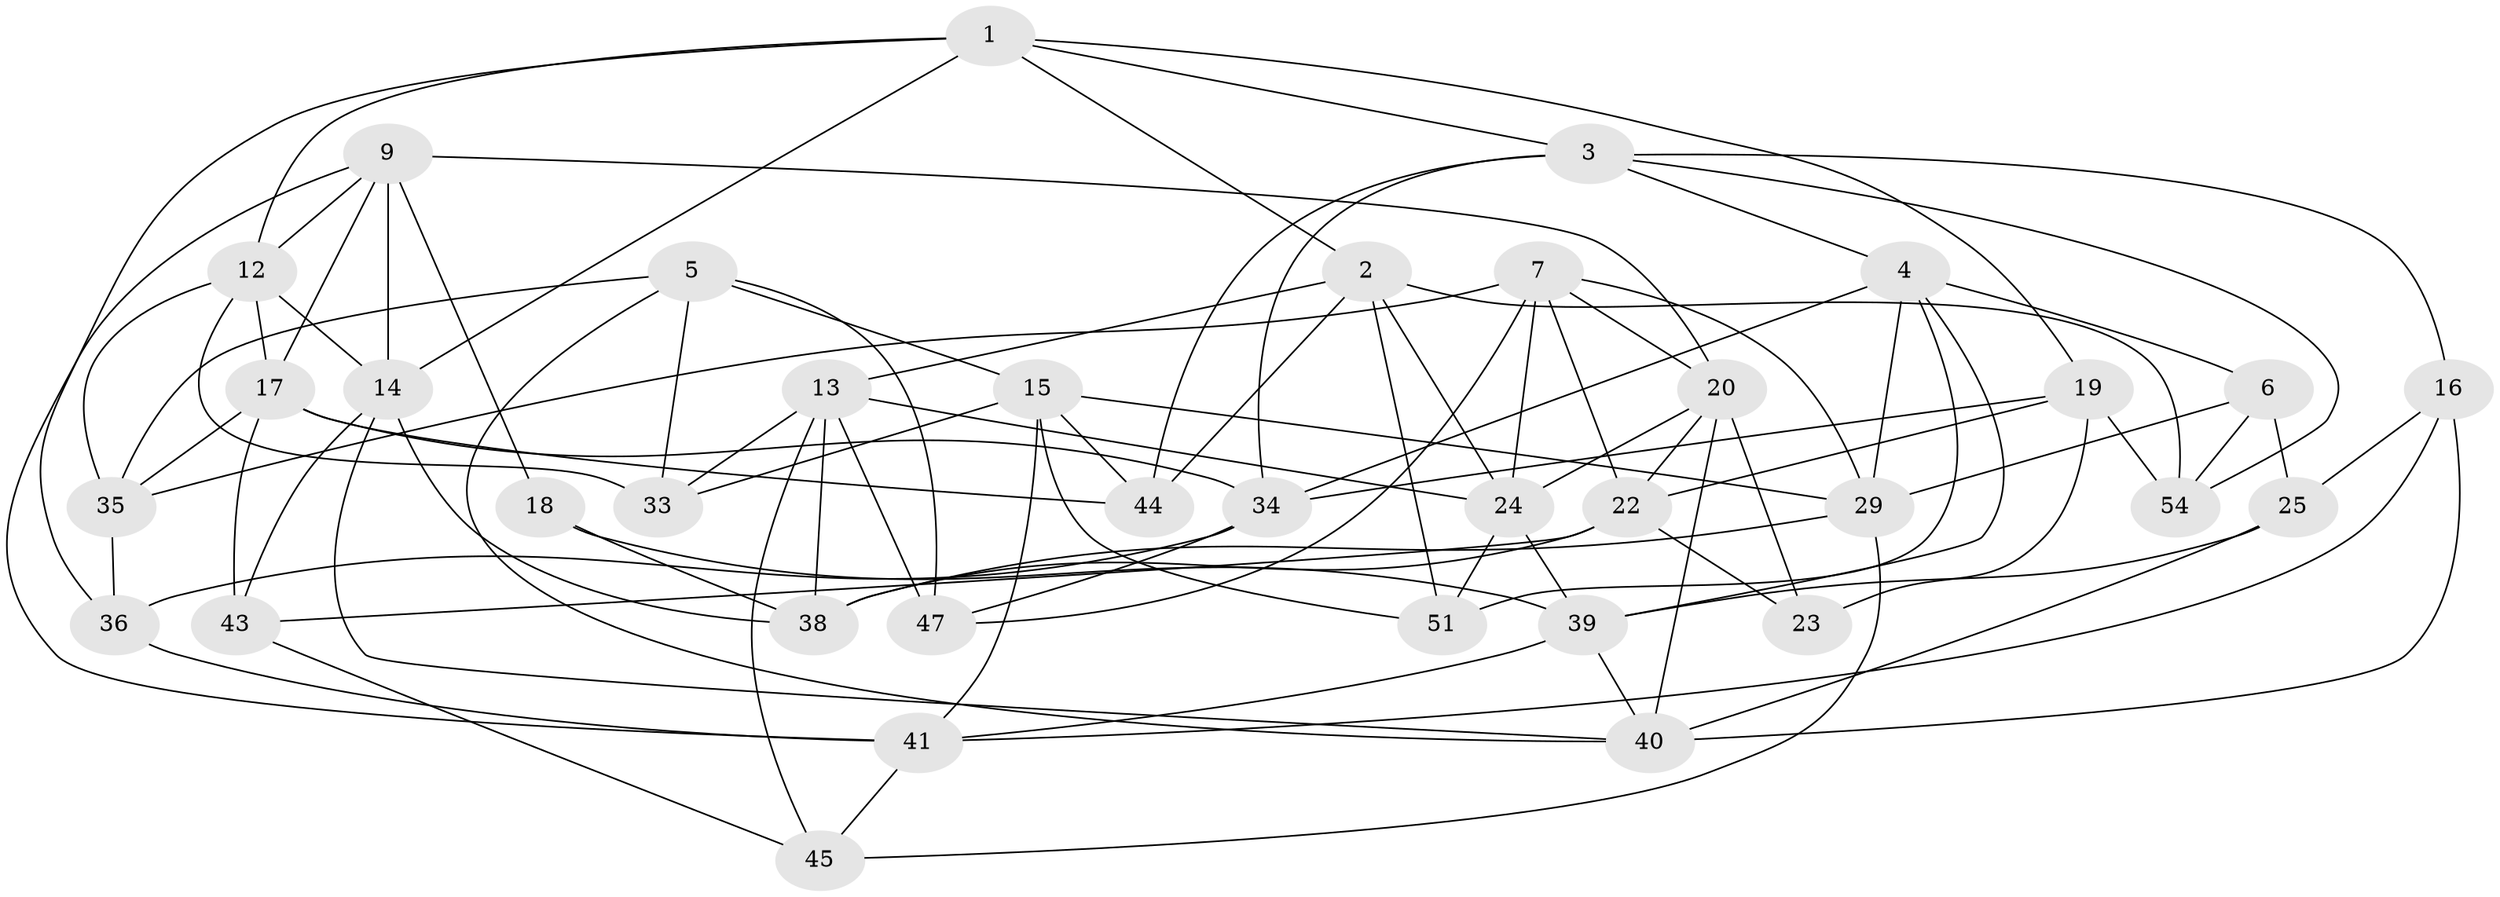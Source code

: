 // Generated by graph-tools (version 1.1) at 2025/24/03/03/25 07:24:24]
// undirected, 36 vertices, 92 edges
graph export_dot {
graph [start="1"]
  node [color=gray90,style=filled];
  1 [super="+48"];
  2 [super="+28"];
  3 [super="+8"];
  4 [super="+21"];
  5 [super="+11"];
  6;
  7 [super="+10"];
  9 [super="+27"];
  12 [super="+57"];
  13 [super="+53"];
  14 [super="+31"];
  15 [super="+37"];
  16;
  17 [super="+32"];
  18;
  19 [super="+58"];
  20 [super="+26"];
  22 [super="+50"];
  23;
  24 [super="+49"];
  25;
  29 [super="+30"];
  33;
  34 [super="+59"];
  35 [super="+42"];
  36;
  38 [super="+55"];
  39 [super="+46"];
  40 [super="+56"];
  41 [super="+52"];
  43;
  44;
  45;
  47;
  51;
  54;
  1 -- 3;
  1 -- 36;
  1 -- 14;
  1 -- 19;
  1 -- 2;
  1 -- 12;
  2 -- 44;
  2 -- 51;
  2 -- 24;
  2 -- 54;
  2 -- 13;
  3 -- 16;
  3 -- 54;
  3 -- 4;
  3 -- 44;
  3 -- 34;
  4 -- 34;
  4 -- 39;
  4 -- 51;
  4 -- 29;
  4 -- 6;
  5 -- 35 [weight=2];
  5 -- 47;
  5 -- 33;
  5 -- 40;
  5 -- 15;
  6 -- 25;
  6 -- 54;
  6 -- 29;
  7 -- 47;
  7 -- 22;
  7 -- 20;
  7 -- 29;
  7 -- 35;
  7 -- 24;
  9 -- 12;
  9 -- 18;
  9 -- 17;
  9 -- 41;
  9 -- 20;
  9 -- 14;
  12 -- 35;
  12 -- 17;
  12 -- 33;
  12 -- 14;
  13 -- 24;
  13 -- 45;
  13 -- 38;
  13 -- 33;
  13 -- 47;
  14 -- 38;
  14 -- 43;
  14 -- 40;
  15 -- 33;
  15 -- 29;
  15 -- 41;
  15 -- 51;
  15 -- 44;
  16 -- 25;
  16 -- 41;
  16 -- 40;
  17 -- 43;
  17 -- 34;
  17 -- 44;
  17 -- 35;
  18 -- 39;
  18 -- 38 [weight=2];
  19 -- 23 [weight=2];
  19 -- 54;
  19 -- 22;
  19 -- 34;
  20 -- 40;
  20 -- 22;
  20 -- 23;
  20 -- 24;
  22 -- 43;
  22 -- 23;
  22 -- 38;
  24 -- 39;
  24 -- 51;
  25 -- 39;
  25 -- 40;
  29 -- 38;
  29 -- 45;
  34 -- 47;
  34 -- 36;
  35 -- 36;
  36 -- 41;
  39 -- 40;
  39 -- 41;
  41 -- 45;
  43 -- 45;
}
